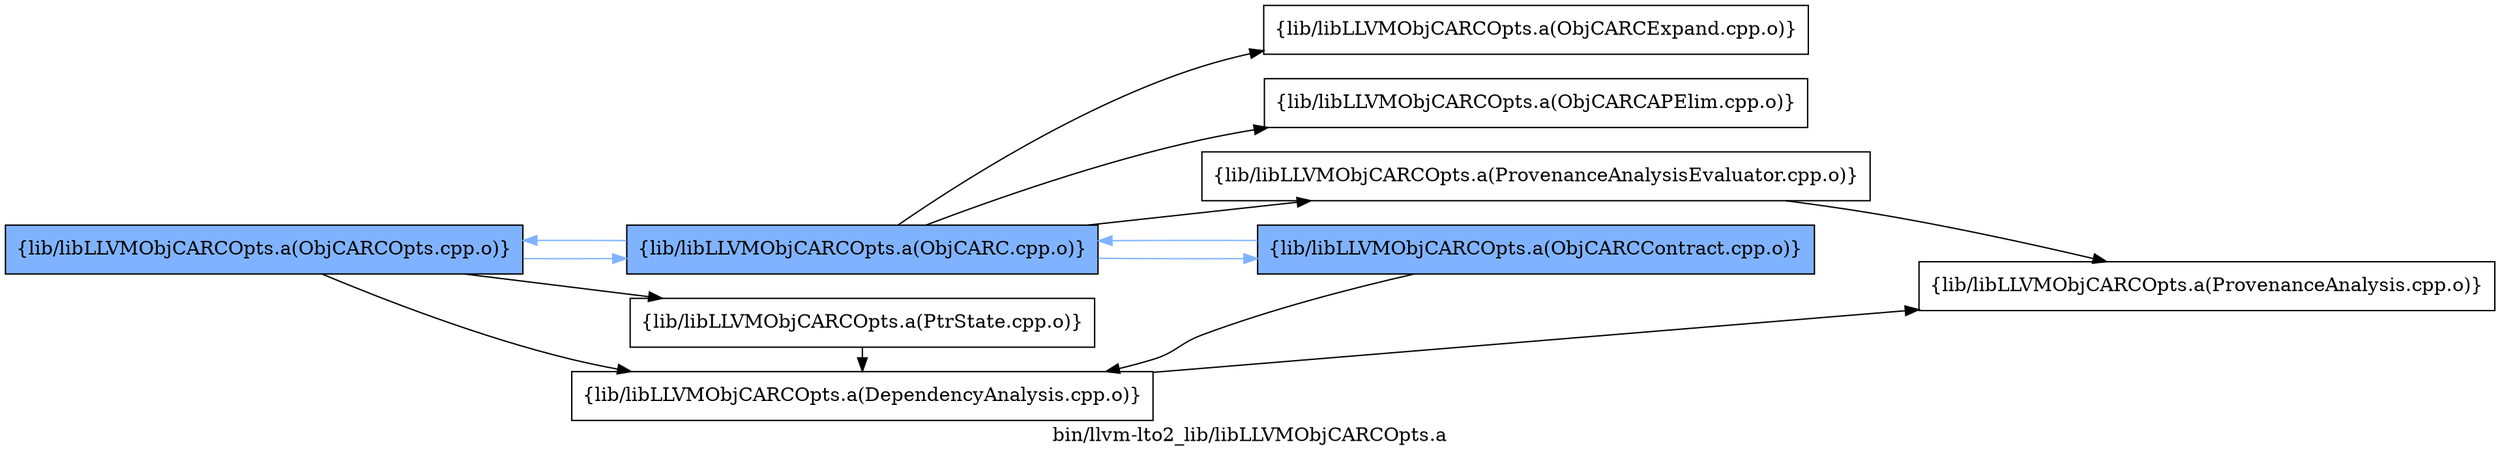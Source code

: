 digraph "bin/llvm-lto2_lib/libLLVMObjCARCOpts.a" {
	label="bin/llvm-lto2_lib/libLLVMObjCARCOpts.a";
	rankdir=LR;
	{ rank=same; Node0x55c4b188c2d8;  }
	{ rank=same; Node0x55c4b188c5f8; Node0x55c4b18918c8; Node0x55c4b1892d18;  }

	Node0x55c4b188c2d8 [shape=record,shape=box,group=1,style=filled,fillcolor="0.600000 0.5 1",label="{lib/libLLVMObjCARCOpts.a(ObjCARCOpts.cpp.o)}"];
	Node0x55c4b188c2d8 -> Node0x55c4b188c5f8[color="0.600000 0.5 1"];
	Node0x55c4b188c2d8 -> Node0x55c4b18918c8;
	Node0x55c4b188c2d8 -> Node0x55c4b1892d18;
	Node0x55c4b188dfe8 [shape=record,shape=box,group=0,label="{lib/libLLVMObjCARCOpts.a(ObjCARCExpand.cpp.o)}"];
	Node0x55c4b1891ff8 [shape=record,shape=box,group=0,label="{lib/libLLVMObjCARCOpts.a(ObjCARCAPElim.cpp.o)}"];
	Node0x55c4b1891148 [shape=record,shape=box,group=1,style=filled,fillcolor="0.600000 0.5 1",label="{lib/libLLVMObjCARCOpts.a(ObjCARCContract.cpp.o)}"];
	Node0x55c4b1891148 -> Node0x55c4b188c5f8[color="0.600000 0.5 1"];
	Node0x55c4b1891148 -> Node0x55c4b18918c8;
	Node0x55c4b188c5f8 [shape=record,shape=box,group=1,style=filled,fillcolor="0.600000 0.5 1",label="{lib/libLLVMObjCARCOpts.a(ObjCARC.cpp.o)}"];
	Node0x55c4b188c5f8 -> Node0x55c4b188c2d8[color="0.600000 0.5 1"];
	Node0x55c4b188c5f8 -> Node0x55c4b188dfe8;
	Node0x55c4b188c5f8 -> Node0x55c4b1891ff8;
	Node0x55c4b188c5f8 -> Node0x55c4b1891148[color="0.600000 0.5 1"];
	Node0x55c4b188c5f8 -> Node0x55c4b18929a8;
	Node0x55c4b18918c8 [shape=record,shape=box,group=0,label="{lib/libLLVMObjCARCOpts.a(DependencyAnalysis.cpp.o)}"];
	Node0x55c4b18918c8 -> Node0x55c4b1893448;
	Node0x55c4b1892d18 [shape=record,shape=box,group=0,label="{lib/libLLVMObjCARCOpts.a(PtrState.cpp.o)}"];
	Node0x55c4b1892d18 -> Node0x55c4b18918c8;
	Node0x55c4b18929a8 [shape=record,shape=box,group=0,label="{lib/libLLVMObjCARCOpts.a(ProvenanceAnalysisEvaluator.cpp.o)}"];
	Node0x55c4b18929a8 -> Node0x55c4b1893448;
	Node0x55c4b1893448 [shape=record,shape=box,group=0,label="{lib/libLLVMObjCARCOpts.a(ProvenanceAnalysis.cpp.o)}"];
}
